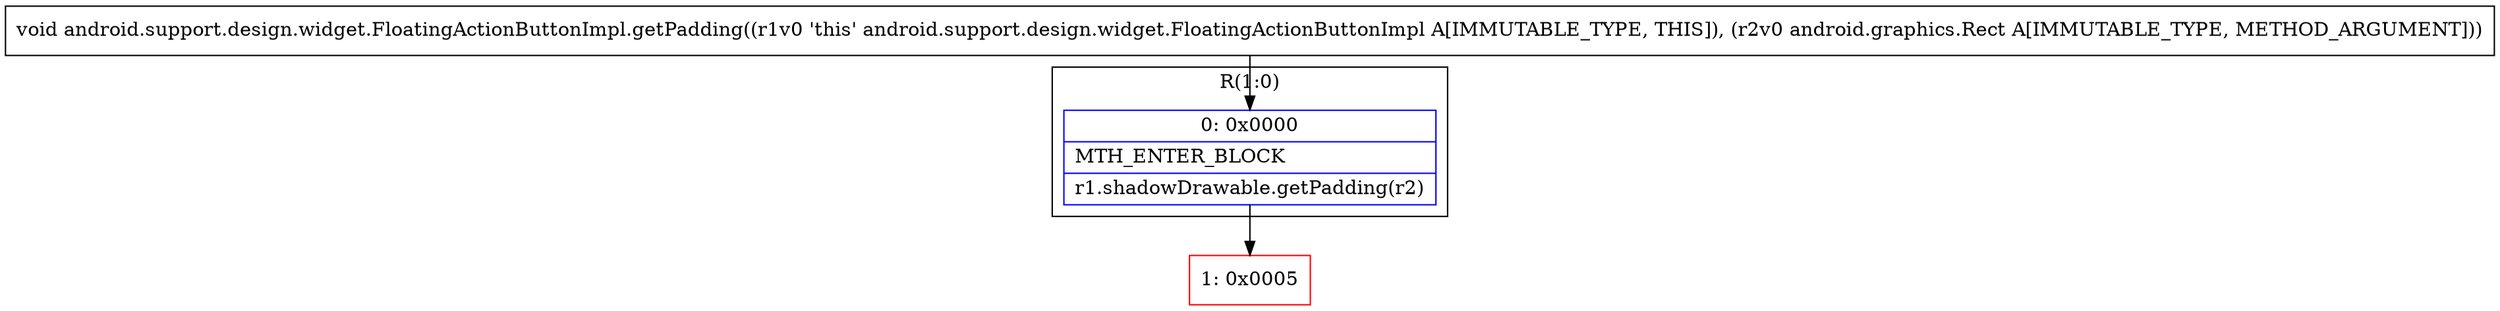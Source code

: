 digraph "CFG forandroid.support.design.widget.FloatingActionButtonImpl.getPadding(Landroid\/graphics\/Rect;)V" {
subgraph cluster_Region_1556427120 {
label = "R(1:0)";
node [shape=record,color=blue];
Node_0 [shape=record,label="{0\:\ 0x0000|MTH_ENTER_BLOCK\l|r1.shadowDrawable.getPadding(r2)\l}"];
}
Node_1 [shape=record,color=red,label="{1\:\ 0x0005}"];
MethodNode[shape=record,label="{void android.support.design.widget.FloatingActionButtonImpl.getPadding((r1v0 'this' android.support.design.widget.FloatingActionButtonImpl A[IMMUTABLE_TYPE, THIS]), (r2v0 android.graphics.Rect A[IMMUTABLE_TYPE, METHOD_ARGUMENT])) }"];
MethodNode -> Node_0;
Node_0 -> Node_1;
}

